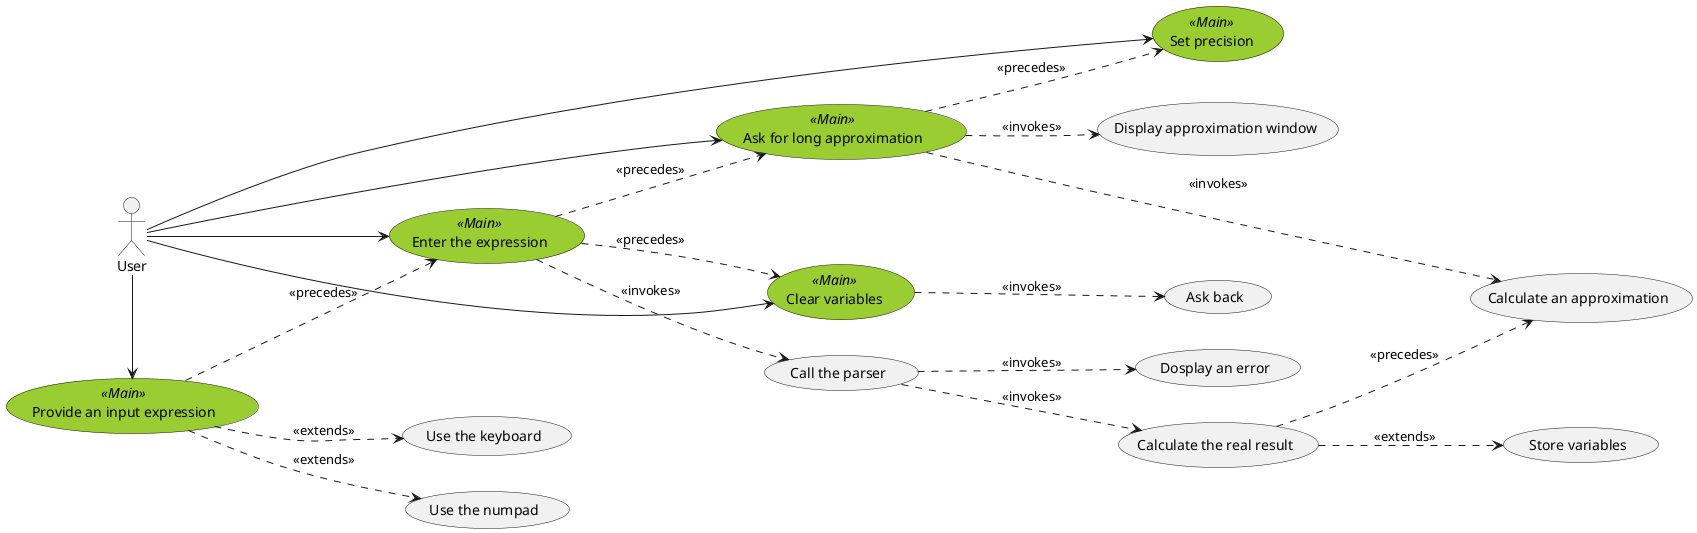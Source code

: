 @startuml use_case

skinparam use_case {
    'for actions that are directly connected to the actor
    BackgroundColor<< Main >> YellowGreen
}

left to right direction

actor :User:

(Provide an input expression) as input<< Main >>
(Use the numpad) as numpad
(Use the keyboard) as keyboard
(Enter the expression) as enter<< Main >>
(Call the parser) as parser
(Dosplay an error) as error
(Calculate the real result) as calculate
(Store variables) as store
(Calculate an approximation) as calc_approx
(Ask for long approximation) as ask_approx<< Main >>
(Display approximation window) as approx_window
(Set precision) as set_precision<< Main >>
(Clear variables) as clear<< Main >>
(Ask back) as ask_back

User -> input
User -> enter
User -> ask_approx
User -> set_precision
User -> clear

input ..> numpad : <<extends>>
input ..> keyboard : <<extends>>

input .down.> enter : <<precedes>>
enter ..> parser : <<invokes>>
parser ..> error: <<invokes>>
parser ..> calculate: <<invokes>>
calculate ..> calc_approx: <<precedes>>
calculate ..> store: <<extends>>

enter .down.> ask_approx: <<precedes>>
ask_approx ..> approx_window: <<invokes>>
ask_approx ..> calc_approx: <<invokes>>

ask_approx .down.> set_precision: <<precedes>>

enter .down.> clear: <<precedes>>
clear ..> ask_back: <<invokes>>

@enduml